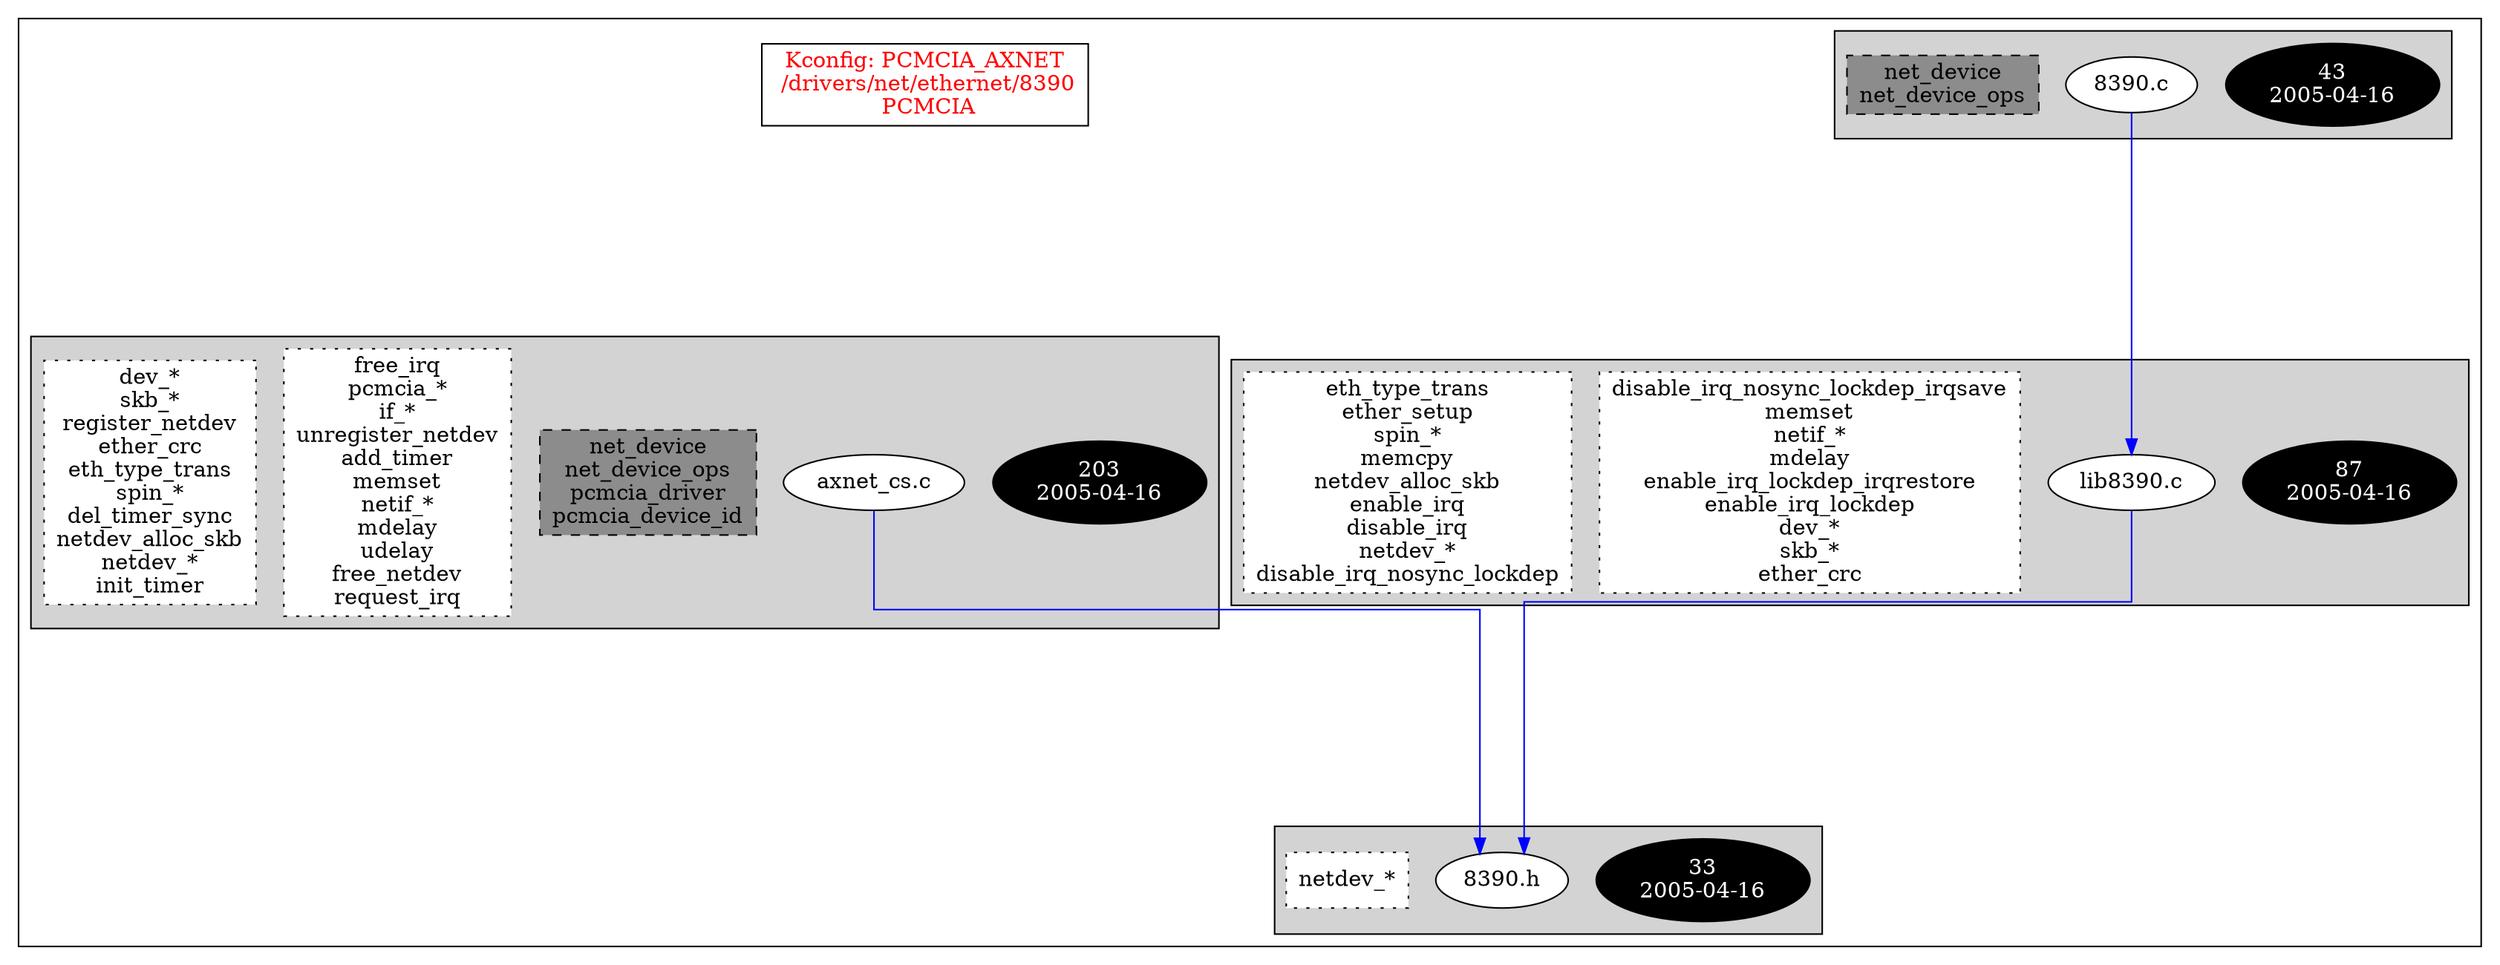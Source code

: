 digraph Driver {
	ranksep=2;
	splines=ortho;
	//Symbol: PCMCIA_AXNET
	subgraph "cluster_PCMCIA_AXNET"{
		subgraph "cluster_8390.h" {
			style=filled
			"commit_8390.h" [style=filled, fillcolor=black, fontcolor=white, label="33\n2005-04-16"];
			"8390.h" [style=filled, fillcolor=white, fontcolor=black, label="8390.h\n"];
			"funccall0-8390.h" [style="filled,dotted" shape=box, fillcolor=white, fontcolor=black, label="netdev_*\n"];
		}
		subgraph "cluster_8390.c" {
			style=filled
			"commit_8390.c" [style=filled, fillcolor=black, fontcolor=white, label="43\n2005-04-16"];
			"8390.c" [style=filled, fillcolor=white, fontcolor=black, label="8390.c\n"];
			"structs-8390.c" [style="filled,dashed" shape=box, fillcolor=grey55, fontcolor=black, label="net_device\nnet_device_ops\n"];
		}
		subgraph "cluster_lib8390.c" {
			style=filled
			"commit_lib8390.c" [style=filled, fillcolor=black, fontcolor=white, label="87\n2005-04-16"];
			"lib8390.c" [style=filled, fillcolor=white, fontcolor=black, label="lib8390.c\n"];
			"funccall2-lib8390.c" [style="filled,dotted" shape=box, fillcolor=white, fontcolor=black, label="disable_irq_nosync_lockdep_irqsave\nmemset\nnetif_*\nmdelay\nenable_irq_lockdep_irqrestore\nenable_irq_lockdep\ndev_*\nskb_*\nether_crc\n"];
			"funccall1-lib8390.c" [style="filled,dotted" shape=box, fillcolor=white, fontcolor=black, label="eth_type_trans\nether_setup\nspin_*\nmemcpy\nnetdev_alloc_skb\nenable_irq\ndisable_irq\nnetdev_*\ndisable_irq_nosync_lockdep\n"];
		}
		subgraph "cluster_axnet_cs.c" {
			style=filled
			"commit_axnet_cs.c" [style=filled, fillcolor=black, fontcolor=white, label="203\n2005-04-16"];
			"axnet_cs.c" [style=filled, fillcolor=white, fontcolor=black, label="axnet_cs.c\n"];
			"structs-axnet_cs.c" [style="filled,dashed" shape=box, fillcolor=grey55, fontcolor=black, label="net_device\nnet_device_ops\npcmcia_driver\npcmcia_device_id\n"];
			"funccall2-axnet_cs.c" [style="filled,dotted" shape=box, fillcolor=white, fontcolor=black, label="free_irq\npcmcia_*\nif_*\nunregister_netdev\nadd_timer\nmemset\nnetif_*\nmdelay\nudelay\nfree_netdev\nrequest_irq\n"];
			"funccall1-axnet_cs.c" [style="filled,dotted" shape=box, fillcolor=white, fontcolor=black, label="dev_*\nskb_*\nregister_netdev\nether_crc\neth_type_trans\nspin_*\ndel_timer_sync\nnetdev_alloc_skb\nnetdev_*\ninit_timer\n"];
		}
		"K:PCMCIA_AXNET" [label="Kconfig: PCMCIA_AXNET\n /drivers/net/ethernet/8390\n  PCMCIA ", shape=box, fontcolor=red];
	}
"8390.c" -> "lib8390.c"[color=blue];
"lib8390.c" -> "8390.h"[color=blue];
"axnet_cs.c" -> "8390.h"[color=blue];
}
